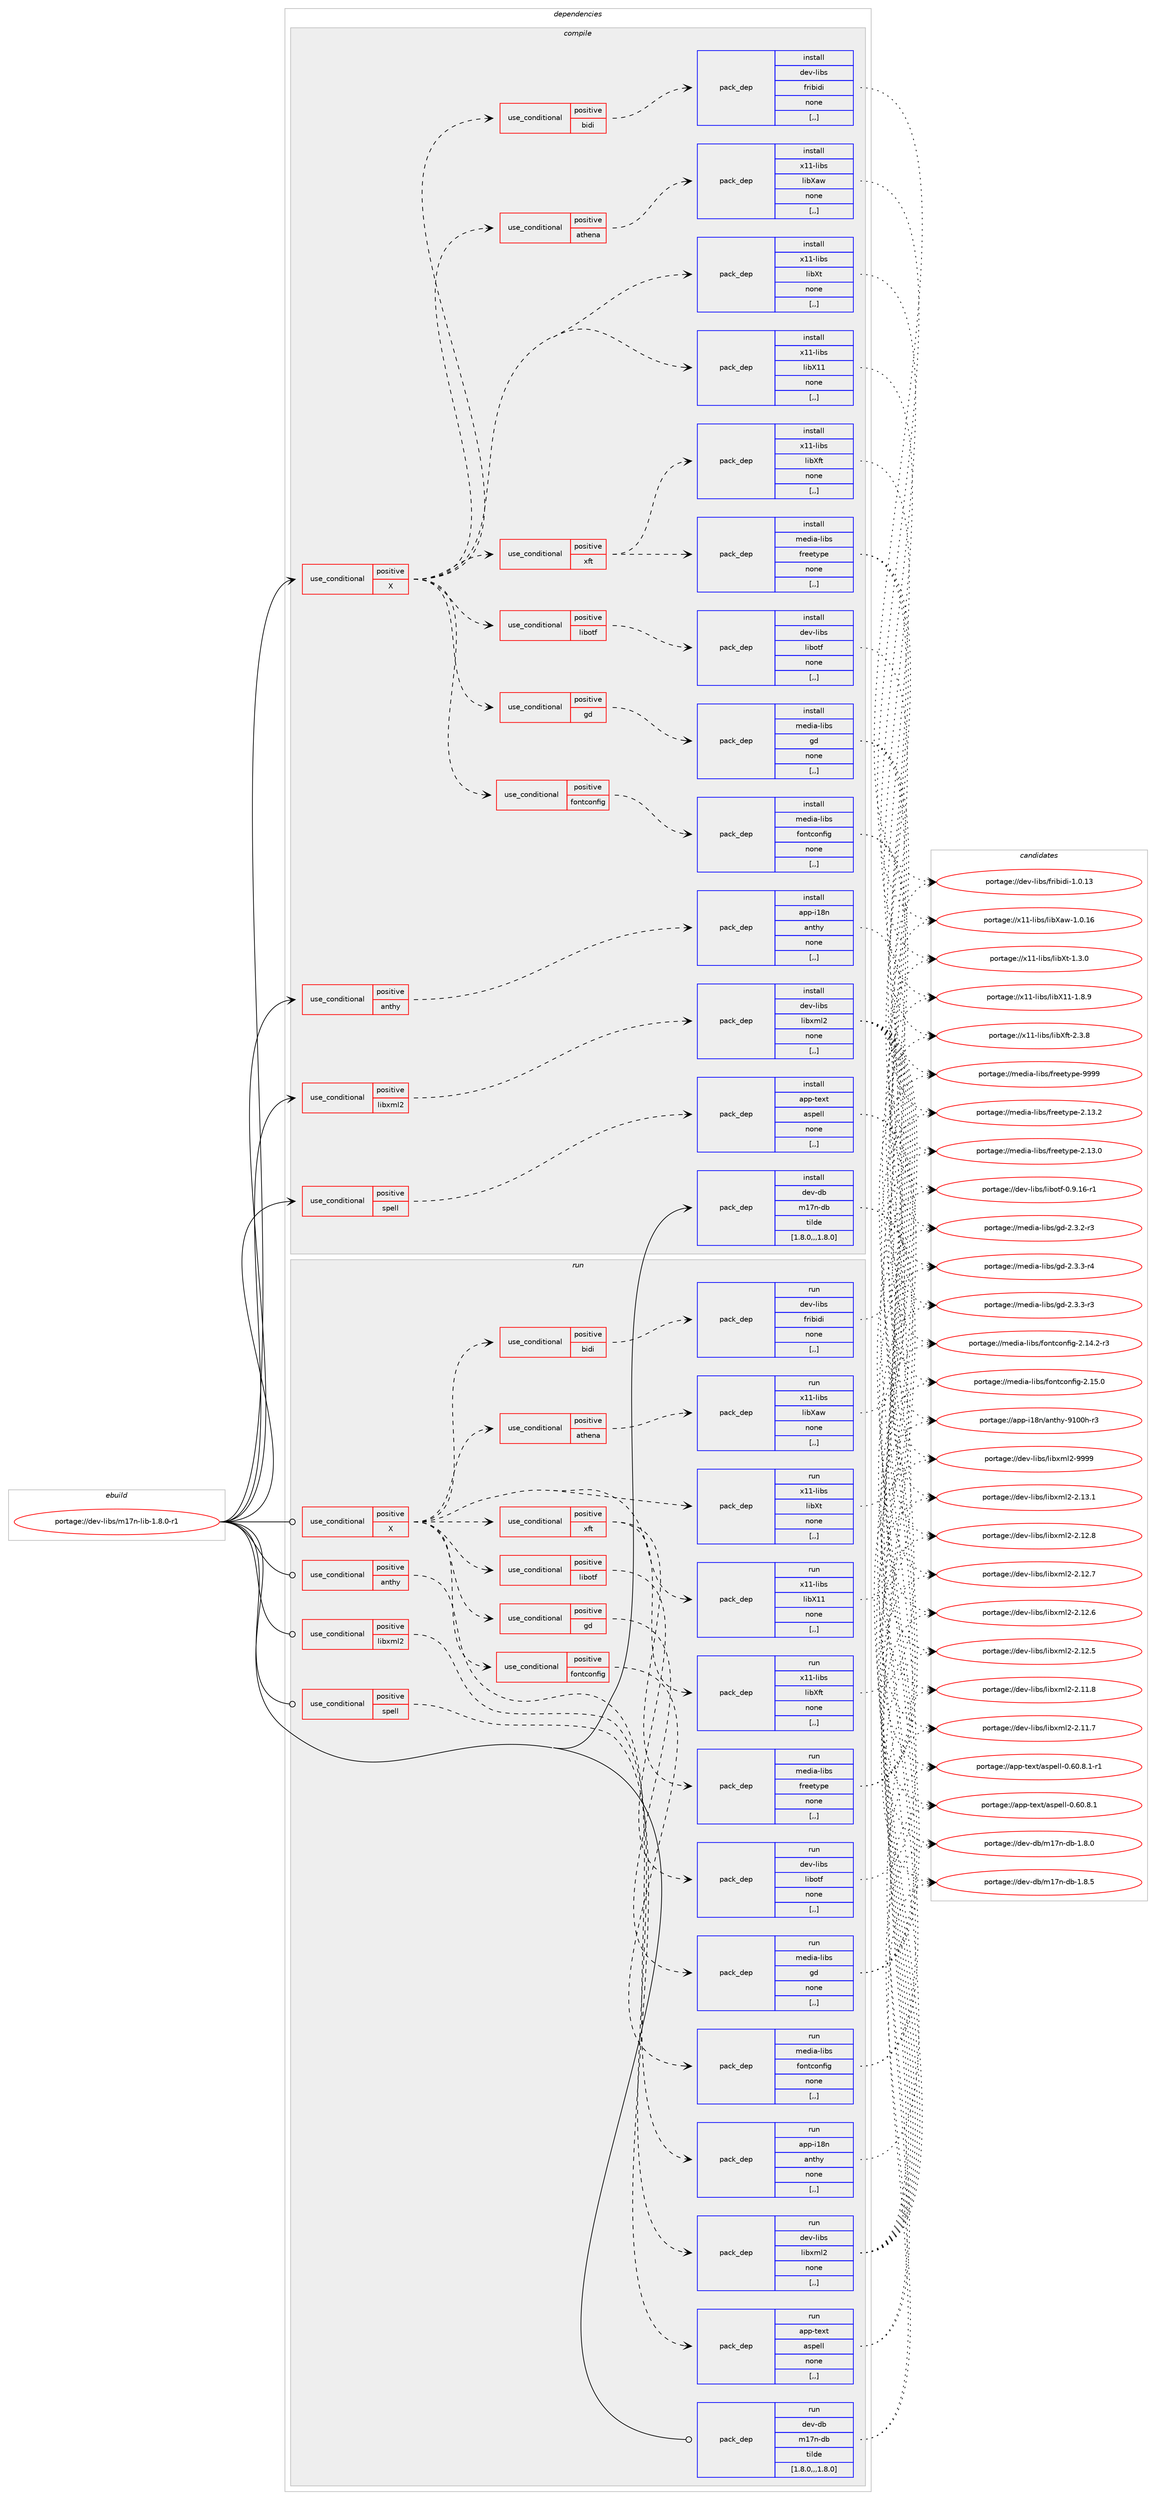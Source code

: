 digraph prolog {

# *************
# Graph options
# *************

newrank=true;
concentrate=true;
compound=true;
graph [rankdir=LR,fontname=Helvetica,fontsize=10,ranksep=1.5];#, ranksep=2.5, nodesep=0.2];
edge  [arrowhead=vee];
node  [fontname=Helvetica,fontsize=10];

# **********
# The ebuild
# **********

subgraph cluster_leftcol {
color=gray;
label=<<i>ebuild</i>>;
id [label="portage://dev-libs/m17n-lib-1.8.0-r1", color=red, width=4, href="../dev-libs/m17n-lib-1.8.0-r1.svg"];
}

# ****************
# The dependencies
# ****************

subgraph cluster_midcol {
color=gray;
label=<<i>dependencies</i>>;
subgraph cluster_compile {
fillcolor="#eeeeee";
style=filled;
label=<<i>compile</i>>;
subgraph cond27717 {
dependency112476 [label=<<TABLE BORDER="0" CELLBORDER="1" CELLSPACING="0" CELLPADDING="4"><TR><TD ROWSPAN="3" CELLPADDING="10">use_conditional</TD></TR><TR><TD>positive</TD></TR><TR><TD>X</TD></TR></TABLE>>, shape=none, color=red];
subgraph pack83560 {
dependency112477 [label=<<TABLE BORDER="0" CELLBORDER="1" CELLSPACING="0" CELLPADDING="4" WIDTH="220"><TR><TD ROWSPAN="6" CELLPADDING="30">pack_dep</TD></TR><TR><TD WIDTH="110">install</TD></TR><TR><TD>x11-libs</TD></TR><TR><TD>libX11</TD></TR><TR><TD>none</TD></TR><TR><TD>[,,]</TD></TR></TABLE>>, shape=none, color=blue];
}
dependency112476:e -> dependency112477:w [weight=20,style="dashed",arrowhead="vee"];
subgraph pack83561 {
dependency112478 [label=<<TABLE BORDER="0" CELLBORDER="1" CELLSPACING="0" CELLPADDING="4" WIDTH="220"><TR><TD ROWSPAN="6" CELLPADDING="30">pack_dep</TD></TR><TR><TD WIDTH="110">install</TD></TR><TR><TD>x11-libs</TD></TR><TR><TD>libXt</TD></TR><TR><TD>none</TD></TR><TR><TD>[,,]</TD></TR></TABLE>>, shape=none, color=blue];
}
dependency112476:e -> dependency112478:w [weight=20,style="dashed",arrowhead="vee"];
subgraph cond27718 {
dependency112479 [label=<<TABLE BORDER="0" CELLBORDER="1" CELLSPACING="0" CELLPADDING="4"><TR><TD ROWSPAN="3" CELLPADDING="10">use_conditional</TD></TR><TR><TD>positive</TD></TR><TR><TD>athena</TD></TR></TABLE>>, shape=none, color=red];
subgraph pack83562 {
dependency112480 [label=<<TABLE BORDER="0" CELLBORDER="1" CELLSPACING="0" CELLPADDING="4" WIDTH="220"><TR><TD ROWSPAN="6" CELLPADDING="30">pack_dep</TD></TR><TR><TD WIDTH="110">install</TD></TR><TR><TD>x11-libs</TD></TR><TR><TD>libXaw</TD></TR><TR><TD>none</TD></TR><TR><TD>[,,]</TD></TR></TABLE>>, shape=none, color=blue];
}
dependency112479:e -> dependency112480:w [weight=20,style="dashed",arrowhead="vee"];
}
dependency112476:e -> dependency112479:w [weight=20,style="dashed",arrowhead="vee"];
subgraph cond27719 {
dependency112481 [label=<<TABLE BORDER="0" CELLBORDER="1" CELLSPACING="0" CELLPADDING="4"><TR><TD ROWSPAN="3" CELLPADDING="10">use_conditional</TD></TR><TR><TD>positive</TD></TR><TR><TD>bidi</TD></TR></TABLE>>, shape=none, color=red];
subgraph pack83563 {
dependency112482 [label=<<TABLE BORDER="0" CELLBORDER="1" CELLSPACING="0" CELLPADDING="4" WIDTH="220"><TR><TD ROWSPAN="6" CELLPADDING="30">pack_dep</TD></TR><TR><TD WIDTH="110">install</TD></TR><TR><TD>dev-libs</TD></TR><TR><TD>fribidi</TD></TR><TR><TD>none</TD></TR><TR><TD>[,,]</TD></TR></TABLE>>, shape=none, color=blue];
}
dependency112481:e -> dependency112482:w [weight=20,style="dashed",arrowhead="vee"];
}
dependency112476:e -> dependency112481:w [weight=20,style="dashed",arrowhead="vee"];
subgraph cond27720 {
dependency112483 [label=<<TABLE BORDER="0" CELLBORDER="1" CELLSPACING="0" CELLPADDING="4"><TR><TD ROWSPAN="3" CELLPADDING="10">use_conditional</TD></TR><TR><TD>positive</TD></TR><TR><TD>fontconfig</TD></TR></TABLE>>, shape=none, color=red];
subgraph pack83564 {
dependency112484 [label=<<TABLE BORDER="0" CELLBORDER="1" CELLSPACING="0" CELLPADDING="4" WIDTH="220"><TR><TD ROWSPAN="6" CELLPADDING="30">pack_dep</TD></TR><TR><TD WIDTH="110">install</TD></TR><TR><TD>media-libs</TD></TR><TR><TD>fontconfig</TD></TR><TR><TD>none</TD></TR><TR><TD>[,,]</TD></TR></TABLE>>, shape=none, color=blue];
}
dependency112483:e -> dependency112484:w [weight=20,style="dashed",arrowhead="vee"];
}
dependency112476:e -> dependency112483:w [weight=20,style="dashed",arrowhead="vee"];
subgraph cond27721 {
dependency112485 [label=<<TABLE BORDER="0" CELLBORDER="1" CELLSPACING="0" CELLPADDING="4"><TR><TD ROWSPAN="3" CELLPADDING="10">use_conditional</TD></TR><TR><TD>positive</TD></TR><TR><TD>gd</TD></TR></TABLE>>, shape=none, color=red];
subgraph pack83565 {
dependency112486 [label=<<TABLE BORDER="0" CELLBORDER="1" CELLSPACING="0" CELLPADDING="4" WIDTH="220"><TR><TD ROWSPAN="6" CELLPADDING="30">pack_dep</TD></TR><TR><TD WIDTH="110">install</TD></TR><TR><TD>media-libs</TD></TR><TR><TD>gd</TD></TR><TR><TD>none</TD></TR><TR><TD>[,,]</TD></TR></TABLE>>, shape=none, color=blue];
}
dependency112485:e -> dependency112486:w [weight=20,style="dashed",arrowhead="vee"];
}
dependency112476:e -> dependency112485:w [weight=20,style="dashed",arrowhead="vee"];
subgraph cond27722 {
dependency112487 [label=<<TABLE BORDER="0" CELLBORDER="1" CELLSPACING="0" CELLPADDING="4"><TR><TD ROWSPAN="3" CELLPADDING="10">use_conditional</TD></TR><TR><TD>positive</TD></TR><TR><TD>libotf</TD></TR></TABLE>>, shape=none, color=red];
subgraph pack83566 {
dependency112488 [label=<<TABLE BORDER="0" CELLBORDER="1" CELLSPACING="0" CELLPADDING="4" WIDTH="220"><TR><TD ROWSPAN="6" CELLPADDING="30">pack_dep</TD></TR><TR><TD WIDTH="110">install</TD></TR><TR><TD>dev-libs</TD></TR><TR><TD>libotf</TD></TR><TR><TD>none</TD></TR><TR><TD>[,,]</TD></TR></TABLE>>, shape=none, color=blue];
}
dependency112487:e -> dependency112488:w [weight=20,style="dashed",arrowhead="vee"];
}
dependency112476:e -> dependency112487:w [weight=20,style="dashed",arrowhead="vee"];
subgraph cond27723 {
dependency112489 [label=<<TABLE BORDER="0" CELLBORDER="1" CELLSPACING="0" CELLPADDING="4"><TR><TD ROWSPAN="3" CELLPADDING="10">use_conditional</TD></TR><TR><TD>positive</TD></TR><TR><TD>xft</TD></TR></TABLE>>, shape=none, color=red];
subgraph pack83567 {
dependency112490 [label=<<TABLE BORDER="0" CELLBORDER="1" CELLSPACING="0" CELLPADDING="4" WIDTH="220"><TR><TD ROWSPAN="6" CELLPADDING="30">pack_dep</TD></TR><TR><TD WIDTH="110">install</TD></TR><TR><TD>media-libs</TD></TR><TR><TD>freetype</TD></TR><TR><TD>none</TD></TR><TR><TD>[,,]</TD></TR></TABLE>>, shape=none, color=blue];
}
dependency112489:e -> dependency112490:w [weight=20,style="dashed",arrowhead="vee"];
subgraph pack83568 {
dependency112491 [label=<<TABLE BORDER="0" CELLBORDER="1" CELLSPACING="0" CELLPADDING="4" WIDTH="220"><TR><TD ROWSPAN="6" CELLPADDING="30">pack_dep</TD></TR><TR><TD WIDTH="110">install</TD></TR><TR><TD>x11-libs</TD></TR><TR><TD>libXft</TD></TR><TR><TD>none</TD></TR><TR><TD>[,,]</TD></TR></TABLE>>, shape=none, color=blue];
}
dependency112489:e -> dependency112491:w [weight=20,style="dashed",arrowhead="vee"];
}
dependency112476:e -> dependency112489:w [weight=20,style="dashed",arrowhead="vee"];
}
id:e -> dependency112476:w [weight=20,style="solid",arrowhead="vee"];
subgraph cond27724 {
dependency112492 [label=<<TABLE BORDER="0" CELLBORDER="1" CELLSPACING="0" CELLPADDING="4"><TR><TD ROWSPAN="3" CELLPADDING="10">use_conditional</TD></TR><TR><TD>positive</TD></TR><TR><TD>anthy</TD></TR></TABLE>>, shape=none, color=red];
subgraph pack83569 {
dependency112493 [label=<<TABLE BORDER="0" CELLBORDER="1" CELLSPACING="0" CELLPADDING="4" WIDTH="220"><TR><TD ROWSPAN="6" CELLPADDING="30">pack_dep</TD></TR><TR><TD WIDTH="110">install</TD></TR><TR><TD>app-i18n</TD></TR><TR><TD>anthy</TD></TR><TR><TD>none</TD></TR><TR><TD>[,,]</TD></TR></TABLE>>, shape=none, color=blue];
}
dependency112492:e -> dependency112493:w [weight=20,style="dashed",arrowhead="vee"];
}
id:e -> dependency112492:w [weight=20,style="solid",arrowhead="vee"];
subgraph cond27725 {
dependency112494 [label=<<TABLE BORDER="0" CELLBORDER="1" CELLSPACING="0" CELLPADDING="4"><TR><TD ROWSPAN="3" CELLPADDING="10">use_conditional</TD></TR><TR><TD>positive</TD></TR><TR><TD>libxml2</TD></TR></TABLE>>, shape=none, color=red];
subgraph pack83570 {
dependency112495 [label=<<TABLE BORDER="0" CELLBORDER="1" CELLSPACING="0" CELLPADDING="4" WIDTH="220"><TR><TD ROWSPAN="6" CELLPADDING="30">pack_dep</TD></TR><TR><TD WIDTH="110">install</TD></TR><TR><TD>dev-libs</TD></TR><TR><TD>libxml2</TD></TR><TR><TD>none</TD></TR><TR><TD>[,,]</TD></TR></TABLE>>, shape=none, color=blue];
}
dependency112494:e -> dependency112495:w [weight=20,style="dashed",arrowhead="vee"];
}
id:e -> dependency112494:w [weight=20,style="solid",arrowhead="vee"];
subgraph cond27726 {
dependency112496 [label=<<TABLE BORDER="0" CELLBORDER="1" CELLSPACING="0" CELLPADDING="4"><TR><TD ROWSPAN="3" CELLPADDING="10">use_conditional</TD></TR><TR><TD>positive</TD></TR><TR><TD>spell</TD></TR></TABLE>>, shape=none, color=red];
subgraph pack83571 {
dependency112497 [label=<<TABLE BORDER="0" CELLBORDER="1" CELLSPACING="0" CELLPADDING="4" WIDTH="220"><TR><TD ROWSPAN="6" CELLPADDING="30">pack_dep</TD></TR><TR><TD WIDTH="110">install</TD></TR><TR><TD>app-text</TD></TR><TR><TD>aspell</TD></TR><TR><TD>none</TD></TR><TR><TD>[,,]</TD></TR></TABLE>>, shape=none, color=blue];
}
dependency112496:e -> dependency112497:w [weight=20,style="dashed",arrowhead="vee"];
}
id:e -> dependency112496:w [weight=20,style="solid",arrowhead="vee"];
subgraph pack83572 {
dependency112498 [label=<<TABLE BORDER="0" CELLBORDER="1" CELLSPACING="0" CELLPADDING="4" WIDTH="220"><TR><TD ROWSPAN="6" CELLPADDING="30">pack_dep</TD></TR><TR><TD WIDTH="110">install</TD></TR><TR><TD>dev-db</TD></TR><TR><TD>m17n-db</TD></TR><TR><TD>tilde</TD></TR><TR><TD>[1.8.0,,,1.8.0]</TD></TR></TABLE>>, shape=none, color=blue];
}
id:e -> dependency112498:w [weight=20,style="solid",arrowhead="vee"];
}
subgraph cluster_compileandrun {
fillcolor="#eeeeee";
style=filled;
label=<<i>compile and run</i>>;
}
subgraph cluster_run {
fillcolor="#eeeeee";
style=filled;
label=<<i>run</i>>;
subgraph cond27727 {
dependency112499 [label=<<TABLE BORDER="0" CELLBORDER="1" CELLSPACING="0" CELLPADDING="4"><TR><TD ROWSPAN="3" CELLPADDING="10">use_conditional</TD></TR><TR><TD>positive</TD></TR><TR><TD>X</TD></TR></TABLE>>, shape=none, color=red];
subgraph pack83573 {
dependency112500 [label=<<TABLE BORDER="0" CELLBORDER="1" CELLSPACING="0" CELLPADDING="4" WIDTH="220"><TR><TD ROWSPAN="6" CELLPADDING="30">pack_dep</TD></TR><TR><TD WIDTH="110">run</TD></TR><TR><TD>x11-libs</TD></TR><TR><TD>libX11</TD></TR><TR><TD>none</TD></TR><TR><TD>[,,]</TD></TR></TABLE>>, shape=none, color=blue];
}
dependency112499:e -> dependency112500:w [weight=20,style="dashed",arrowhead="vee"];
subgraph pack83574 {
dependency112501 [label=<<TABLE BORDER="0" CELLBORDER="1" CELLSPACING="0" CELLPADDING="4" WIDTH="220"><TR><TD ROWSPAN="6" CELLPADDING="30">pack_dep</TD></TR><TR><TD WIDTH="110">run</TD></TR><TR><TD>x11-libs</TD></TR><TR><TD>libXt</TD></TR><TR><TD>none</TD></TR><TR><TD>[,,]</TD></TR></TABLE>>, shape=none, color=blue];
}
dependency112499:e -> dependency112501:w [weight=20,style="dashed",arrowhead="vee"];
subgraph cond27728 {
dependency112502 [label=<<TABLE BORDER="0" CELLBORDER="1" CELLSPACING="0" CELLPADDING="4"><TR><TD ROWSPAN="3" CELLPADDING="10">use_conditional</TD></TR><TR><TD>positive</TD></TR><TR><TD>athena</TD></TR></TABLE>>, shape=none, color=red];
subgraph pack83575 {
dependency112503 [label=<<TABLE BORDER="0" CELLBORDER="1" CELLSPACING="0" CELLPADDING="4" WIDTH="220"><TR><TD ROWSPAN="6" CELLPADDING="30">pack_dep</TD></TR><TR><TD WIDTH="110">run</TD></TR><TR><TD>x11-libs</TD></TR><TR><TD>libXaw</TD></TR><TR><TD>none</TD></TR><TR><TD>[,,]</TD></TR></TABLE>>, shape=none, color=blue];
}
dependency112502:e -> dependency112503:w [weight=20,style="dashed",arrowhead="vee"];
}
dependency112499:e -> dependency112502:w [weight=20,style="dashed",arrowhead="vee"];
subgraph cond27729 {
dependency112504 [label=<<TABLE BORDER="0" CELLBORDER="1" CELLSPACING="0" CELLPADDING="4"><TR><TD ROWSPAN="3" CELLPADDING="10">use_conditional</TD></TR><TR><TD>positive</TD></TR><TR><TD>bidi</TD></TR></TABLE>>, shape=none, color=red];
subgraph pack83576 {
dependency112505 [label=<<TABLE BORDER="0" CELLBORDER="1" CELLSPACING="0" CELLPADDING="4" WIDTH="220"><TR><TD ROWSPAN="6" CELLPADDING="30">pack_dep</TD></TR><TR><TD WIDTH="110">run</TD></TR><TR><TD>dev-libs</TD></TR><TR><TD>fribidi</TD></TR><TR><TD>none</TD></TR><TR><TD>[,,]</TD></TR></TABLE>>, shape=none, color=blue];
}
dependency112504:e -> dependency112505:w [weight=20,style="dashed",arrowhead="vee"];
}
dependency112499:e -> dependency112504:w [weight=20,style="dashed",arrowhead="vee"];
subgraph cond27730 {
dependency112506 [label=<<TABLE BORDER="0" CELLBORDER="1" CELLSPACING="0" CELLPADDING="4"><TR><TD ROWSPAN="3" CELLPADDING="10">use_conditional</TD></TR><TR><TD>positive</TD></TR><TR><TD>fontconfig</TD></TR></TABLE>>, shape=none, color=red];
subgraph pack83577 {
dependency112507 [label=<<TABLE BORDER="0" CELLBORDER="1" CELLSPACING="0" CELLPADDING="4" WIDTH="220"><TR><TD ROWSPAN="6" CELLPADDING="30">pack_dep</TD></TR><TR><TD WIDTH="110">run</TD></TR><TR><TD>media-libs</TD></TR><TR><TD>fontconfig</TD></TR><TR><TD>none</TD></TR><TR><TD>[,,]</TD></TR></TABLE>>, shape=none, color=blue];
}
dependency112506:e -> dependency112507:w [weight=20,style="dashed",arrowhead="vee"];
}
dependency112499:e -> dependency112506:w [weight=20,style="dashed",arrowhead="vee"];
subgraph cond27731 {
dependency112508 [label=<<TABLE BORDER="0" CELLBORDER="1" CELLSPACING="0" CELLPADDING="4"><TR><TD ROWSPAN="3" CELLPADDING="10">use_conditional</TD></TR><TR><TD>positive</TD></TR><TR><TD>gd</TD></TR></TABLE>>, shape=none, color=red];
subgraph pack83578 {
dependency112509 [label=<<TABLE BORDER="0" CELLBORDER="1" CELLSPACING="0" CELLPADDING="4" WIDTH="220"><TR><TD ROWSPAN="6" CELLPADDING="30">pack_dep</TD></TR><TR><TD WIDTH="110">run</TD></TR><TR><TD>media-libs</TD></TR><TR><TD>gd</TD></TR><TR><TD>none</TD></TR><TR><TD>[,,]</TD></TR></TABLE>>, shape=none, color=blue];
}
dependency112508:e -> dependency112509:w [weight=20,style="dashed",arrowhead="vee"];
}
dependency112499:e -> dependency112508:w [weight=20,style="dashed",arrowhead="vee"];
subgraph cond27732 {
dependency112510 [label=<<TABLE BORDER="0" CELLBORDER="1" CELLSPACING="0" CELLPADDING="4"><TR><TD ROWSPAN="3" CELLPADDING="10">use_conditional</TD></TR><TR><TD>positive</TD></TR><TR><TD>libotf</TD></TR></TABLE>>, shape=none, color=red];
subgraph pack83579 {
dependency112511 [label=<<TABLE BORDER="0" CELLBORDER="1" CELLSPACING="0" CELLPADDING="4" WIDTH="220"><TR><TD ROWSPAN="6" CELLPADDING="30">pack_dep</TD></TR><TR><TD WIDTH="110">run</TD></TR><TR><TD>dev-libs</TD></TR><TR><TD>libotf</TD></TR><TR><TD>none</TD></TR><TR><TD>[,,]</TD></TR></TABLE>>, shape=none, color=blue];
}
dependency112510:e -> dependency112511:w [weight=20,style="dashed",arrowhead="vee"];
}
dependency112499:e -> dependency112510:w [weight=20,style="dashed",arrowhead="vee"];
subgraph cond27733 {
dependency112512 [label=<<TABLE BORDER="0" CELLBORDER="1" CELLSPACING="0" CELLPADDING="4"><TR><TD ROWSPAN="3" CELLPADDING="10">use_conditional</TD></TR><TR><TD>positive</TD></TR><TR><TD>xft</TD></TR></TABLE>>, shape=none, color=red];
subgraph pack83580 {
dependency112513 [label=<<TABLE BORDER="0" CELLBORDER="1" CELLSPACING="0" CELLPADDING="4" WIDTH="220"><TR><TD ROWSPAN="6" CELLPADDING="30">pack_dep</TD></TR><TR><TD WIDTH="110">run</TD></TR><TR><TD>media-libs</TD></TR><TR><TD>freetype</TD></TR><TR><TD>none</TD></TR><TR><TD>[,,]</TD></TR></TABLE>>, shape=none, color=blue];
}
dependency112512:e -> dependency112513:w [weight=20,style="dashed",arrowhead="vee"];
subgraph pack83581 {
dependency112514 [label=<<TABLE BORDER="0" CELLBORDER="1" CELLSPACING="0" CELLPADDING="4" WIDTH="220"><TR><TD ROWSPAN="6" CELLPADDING="30">pack_dep</TD></TR><TR><TD WIDTH="110">run</TD></TR><TR><TD>x11-libs</TD></TR><TR><TD>libXft</TD></TR><TR><TD>none</TD></TR><TR><TD>[,,]</TD></TR></TABLE>>, shape=none, color=blue];
}
dependency112512:e -> dependency112514:w [weight=20,style="dashed",arrowhead="vee"];
}
dependency112499:e -> dependency112512:w [weight=20,style="dashed",arrowhead="vee"];
}
id:e -> dependency112499:w [weight=20,style="solid",arrowhead="odot"];
subgraph cond27734 {
dependency112515 [label=<<TABLE BORDER="0" CELLBORDER="1" CELLSPACING="0" CELLPADDING="4"><TR><TD ROWSPAN="3" CELLPADDING="10">use_conditional</TD></TR><TR><TD>positive</TD></TR><TR><TD>anthy</TD></TR></TABLE>>, shape=none, color=red];
subgraph pack83582 {
dependency112516 [label=<<TABLE BORDER="0" CELLBORDER="1" CELLSPACING="0" CELLPADDING="4" WIDTH="220"><TR><TD ROWSPAN="6" CELLPADDING="30">pack_dep</TD></TR><TR><TD WIDTH="110">run</TD></TR><TR><TD>app-i18n</TD></TR><TR><TD>anthy</TD></TR><TR><TD>none</TD></TR><TR><TD>[,,]</TD></TR></TABLE>>, shape=none, color=blue];
}
dependency112515:e -> dependency112516:w [weight=20,style="dashed",arrowhead="vee"];
}
id:e -> dependency112515:w [weight=20,style="solid",arrowhead="odot"];
subgraph cond27735 {
dependency112517 [label=<<TABLE BORDER="0" CELLBORDER="1" CELLSPACING="0" CELLPADDING="4"><TR><TD ROWSPAN="3" CELLPADDING="10">use_conditional</TD></TR><TR><TD>positive</TD></TR><TR><TD>libxml2</TD></TR></TABLE>>, shape=none, color=red];
subgraph pack83583 {
dependency112518 [label=<<TABLE BORDER="0" CELLBORDER="1" CELLSPACING="0" CELLPADDING="4" WIDTH="220"><TR><TD ROWSPAN="6" CELLPADDING="30">pack_dep</TD></TR><TR><TD WIDTH="110">run</TD></TR><TR><TD>dev-libs</TD></TR><TR><TD>libxml2</TD></TR><TR><TD>none</TD></TR><TR><TD>[,,]</TD></TR></TABLE>>, shape=none, color=blue];
}
dependency112517:e -> dependency112518:w [weight=20,style="dashed",arrowhead="vee"];
}
id:e -> dependency112517:w [weight=20,style="solid",arrowhead="odot"];
subgraph cond27736 {
dependency112519 [label=<<TABLE BORDER="0" CELLBORDER="1" CELLSPACING="0" CELLPADDING="4"><TR><TD ROWSPAN="3" CELLPADDING="10">use_conditional</TD></TR><TR><TD>positive</TD></TR><TR><TD>spell</TD></TR></TABLE>>, shape=none, color=red];
subgraph pack83584 {
dependency112520 [label=<<TABLE BORDER="0" CELLBORDER="1" CELLSPACING="0" CELLPADDING="4" WIDTH="220"><TR><TD ROWSPAN="6" CELLPADDING="30">pack_dep</TD></TR><TR><TD WIDTH="110">run</TD></TR><TR><TD>app-text</TD></TR><TR><TD>aspell</TD></TR><TR><TD>none</TD></TR><TR><TD>[,,]</TD></TR></TABLE>>, shape=none, color=blue];
}
dependency112519:e -> dependency112520:w [weight=20,style="dashed",arrowhead="vee"];
}
id:e -> dependency112519:w [weight=20,style="solid",arrowhead="odot"];
subgraph pack83585 {
dependency112521 [label=<<TABLE BORDER="0" CELLBORDER="1" CELLSPACING="0" CELLPADDING="4" WIDTH="220"><TR><TD ROWSPAN="6" CELLPADDING="30">pack_dep</TD></TR><TR><TD WIDTH="110">run</TD></TR><TR><TD>dev-db</TD></TR><TR><TD>m17n-db</TD></TR><TR><TD>tilde</TD></TR><TR><TD>[1.8.0,,,1.8.0]</TD></TR></TABLE>>, shape=none, color=blue];
}
id:e -> dependency112521:w [weight=20,style="solid",arrowhead="odot"];
}
}

# **************
# The candidates
# **************

subgraph cluster_choices {
rank=same;
color=gray;
label=<<i>candidates</i>>;

subgraph choice83560 {
color=black;
nodesep=1;
choice120494945108105981154710810598884949454946564657 [label="portage://x11-libs/libX11-1.8.9", color=red, width=4,href="../x11-libs/libX11-1.8.9.svg"];
dependency112477:e -> choice120494945108105981154710810598884949454946564657:w [style=dotted,weight="100"];
}
subgraph choice83561 {
color=black;
nodesep=1;
choice12049494510810598115471081059888116454946514648 [label="portage://x11-libs/libXt-1.3.0", color=red, width=4,href="../x11-libs/libXt-1.3.0.svg"];
dependency112478:e -> choice12049494510810598115471081059888116454946514648:w [style=dotted,weight="100"];
}
subgraph choice83562 {
color=black;
nodesep=1;
choice120494945108105981154710810598889711945494648464954 [label="portage://x11-libs/libXaw-1.0.16", color=red, width=4,href="../x11-libs/libXaw-1.0.16.svg"];
dependency112480:e -> choice120494945108105981154710810598889711945494648464954:w [style=dotted,weight="100"];
}
subgraph choice83563 {
color=black;
nodesep=1;
choice1001011184510810598115471021141059810510010545494648464951 [label="portage://dev-libs/fribidi-1.0.13", color=red, width=4,href="../dev-libs/fribidi-1.0.13.svg"];
dependency112482:e -> choice1001011184510810598115471021141059810510010545494648464951:w [style=dotted,weight="100"];
}
subgraph choice83564 {
color=black;
nodesep=1;
choice109101100105974510810598115471021111101169911111010210510345504649534648 [label="portage://media-libs/fontconfig-2.15.0", color=red, width=4,href="../media-libs/fontconfig-2.15.0.svg"];
choice1091011001059745108105981154710211111011699111110102105103455046495246504511451 [label="portage://media-libs/fontconfig-2.14.2-r3", color=red, width=4,href="../media-libs/fontconfig-2.14.2-r3.svg"];
dependency112484:e -> choice109101100105974510810598115471021111101169911111010210510345504649534648:w [style=dotted,weight="100"];
dependency112484:e -> choice1091011001059745108105981154710211111011699111110102105103455046495246504511451:w [style=dotted,weight="100"];
}
subgraph choice83565 {
color=black;
nodesep=1;
choice109101100105974510810598115471031004550465146514511452 [label="portage://media-libs/gd-2.3.3-r4", color=red, width=4,href="../media-libs/gd-2.3.3-r4.svg"];
choice109101100105974510810598115471031004550465146514511451 [label="portage://media-libs/gd-2.3.3-r3", color=red, width=4,href="../media-libs/gd-2.3.3-r3.svg"];
choice109101100105974510810598115471031004550465146504511451 [label="portage://media-libs/gd-2.3.2-r3", color=red, width=4,href="../media-libs/gd-2.3.2-r3.svg"];
dependency112486:e -> choice109101100105974510810598115471031004550465146514511452:w [style=dotted,weight="100"];
dependency112486:e -> choice109101100105974510810598115471031004550465146514511451:w [style=dotted,weight="100"];
dependency112486:e -> choice109101100105974510810598115471031004550465146504511451:w [style=dotted,weight="100"];
}
subgraph choice83566 {
color=black;
nodesep=1;
choice10010111845108105981154710810598111116102454846574649544511449 [label="portage://dev-libs/libotf-0.9.16-r1", color=red, width=4,href="../dev-libs/libotf-0.9.16-r1.svg"];
dependency112488:e -> choice10010111845108105981154710810598111116102454846574649544511449:w [style=dotted,weight="100"];
}
subgraph choice83567 {
color=black;
nodesep=1;
choice109101100105974510810598115471021141011011161211121014557575757 [label="portage://media-libs/freetype-9999", color=red, width=4,href="../media-libs/freetype-9999.svg"];
choice1091011001059745108105981154710211410110111612111210145504649514650 [label="portage://media-libs/freetype-2.13.2", color=red, width=4,href="../media-libs/freetype-2.13.2.svg"];
choice1091011001059745108105981154710211410110111612111210145504649514648 [label="portage://media-libs/freetype-2.13.0", color=red, width=4,href="../media-libs/freetype-2.13.0.svg"];
dependency112490:e -> choice109101100105974510810598115471021141011011161211121014557575757:w [style=dotted,weight="100"];
dependency112490:e -> choice1091011001059745108105981154710211410110111612111210145504649514650:w [style=dotted,weight="100"];
dependency112490:e -> choice1091011001059745108105981154710211410110111612111210145504649514648:w [style=dotted,weight="100"];
}
subgraph choice83568 {
color=black;
nodesep=1;
choice12049494510810598115471081059888102116455046514656 [label="portage://x11-libs/libXft-2.3.8", color=red, width=4,href="../x11-libs/libXft-2.3.8.svg"];
dependency112491:e -> choice12049494510810598115471081059888102116455046514656:w [style=dotted,weight="100"];
}
subgraph choice83569 {
color=black;
nodesep=1;
choice97112112451054956110479711011610412145574948481044511451 [label="portage://app-i18n/anthy-9100h-r3", color=red, width=4,href="../app-i18n/anthy-9100h-r3.svg"];
dependency112493:e -> choice97112112451054956110479711011610412145574948481044511451:w [style=dotted,weight="100"];
}
subgraph choice83570 {
color=black;
nodesep=1;
choice10010111845108105981154710810598120109108504557575757 [label="portage://dev-libs/libxml2-9999", color=red, width=4,href="../dev-libs/libxml2-9999.svg"];
choice100101118451081059811547108105981201091085045504649514649 [label="portage://dev-libs/libxml2-2.13.1", color=red, width=4,href="../dev-libs/libxml2-2.13.1.svg"];
choice100101118451081059811547108105981201091085045504649504656 [label="portage://dev-libs/libxml2-2.12.8", color=red, width=4,href="../dev-libs/libxml2-2.12.8.svg"];
choice100101118451081059811547108105981201091085045504649504655 [label="portage://dev-libs/libxml2-2.12.7", color=red, width=4,href="../dev-libs/libxml2-2.12.7.svg"];
choice100101118451081059811547108105981201091085045504649504654 [label="portage://dev-libs/libxml2-2.12.6", color=red, width=4,href="../dev-libs/libxml2-2.12.6.svg"];
choice100101118451081059811547108105981201091085045504649504653 [label="portage://dev-libs/libxml2-2.12.5", color=red, width=4,href="../dev-libs/libxml2-2.12.5.svg"];
choice100101118451081059811547108105981201091085045504649494656 [label="portage://dev-libs/libxml2-2.11.8", color=red, width=4,href="../dev-libs/libxml2-2.11.8.svg"];
choice100101118451081059811547108105981201091085045504649494655 [label="portage://dev-libs/libxml2-2.11.7", color=red, width=4,href="../dev-libs/libxml2-2.11.7.svg"];
dependency112495:e -> choice10010111845108105981154710810598120109108504557575757:w [style=dotted,weight="100"];
dependency112495:e -> choice100101118451081059811547108105981201091085045504649514649:w [style=dotted,weight="100"];
dependency112495:e -> choice100101118451081059811547108105981201091085045504649504656:w [style=dotted,weight="100"];
dependency112495:e -> choice100101118451081059811547108105981201091085045504649504655:w [style=dotted,weight="100"];
dependency112495:e -> choice100101118451081059811547108105981201091085045504649504654:w [style=dotted,weight="100"];
dependency112495:e -> choice100101118451081059811547108105981201091085045504649504653:w [style=dotted,weight="100"];
dependency112495:e -> choice100101118451081059811547108105981201091085045504649494656:w [style=dotted,weight="100"];
dependency112495:e -> choice100101118451081059811547108105981201091085045504649494655:w [style=dotted,weight="100"];
}
subgraph choice83571 {
color=black;
nodesep=1;
choice971121124511610112011647971151121011081084548465448465646494511449 [label="portage://app-text/aspell-0.60.8.1-r1", color=red, width=4,href="../app-text/aspell-0.60.8.1-r1.svg"];
choice97112112451161011201164797115112101108108454846544846564649 [label="portage://app-text/aspell-0.60.8.1", color=red, width=4,href="../app-text/aspell-0.60.8.1.svg"];
dependency112497:e -> choice971121124511610112011647971151121011081084548465448465646494511449:w [style=dotted,weight="100"];
dependency112497:e -> choice97112112451161011201164797115112101108108454846544846564649:w [style=dotted,weight="100"];
}
subgraph choice83572 {
color=black;
nodesep=1;
choice10010111845100984710949551104510098454946564653 [label="portage://dev-db/m17n-db-1.8.5", color=red, width=4,href="../dev-db/m17n-db-1.8.5.svg"];
choice10010111845100984710949551104510098454946564648 [label="portage://dev-db/m17n-db-1.8.0", color=red, width=4,href="../dev-db/m17n-db-1.8.0.svg"];
dependency112498:e -> choice10010111845100984710949551104510098454946564653:w [style=dotted,weight="100"];
dependency112498:e -> choice10010111845100984710949551104510098454946564648:w [style=dotted,weight="100"];
}
subgraph choice83573 {
color=black;
nodesep=1;
choice120494945108105981154710810598884949454946564657 [label="portage://x11-libs/libX11-1.8.9", color=red, width=4,href="../x11-libs/libX11-1.8.9.svg"];
dependency112500:e -> choice120494945108105981154710810598884949454946564657:w [style=dotted,weight="100"];
}
subgraph choice83574 {
color=black;
nodesep=1;
choice12049494510810598115471081059888116454946514648 [label="portage://x11-libs/libXt-1.3.0", color=red, width=4,href="../x11-libs/libXt-1.3.0.svg"];
dependency112501:e -> choice12049494510810598115471081059888116454946514648:w [style=dotted,weight="100"];
}
subgraph choice83575 {
color=black;
nodesep=1;
choice120494945108105981154710810598889711945494648464954 [label="portage://x11-libs/libXaw-1.0.16", color=red, width=4,href="../x11-libs/libXaw-1.0.16.svg"];
dependency112503:e -> choice120494945108105981154710810598889711945494648464954:w [style=dotted,weight="100"];
}
subgraph choice83576 {
color=black;
nodesep=1;
choice1001011184510810598115471021141059810510010545494648464951 [label="portage://dev-libs/fribidi-1.0.13", color=red, width=4,href="../dev-libs/fribidi-1.0.13.svg"];
dependency112505:e -> choice1001011184510810598115471021141059810510010545494648464951:w [style=dotted,weight="100"];
}
subgraph choice83577 {
color=black;
nodesep=1;
choice109101100105974510810598115471021111101169911111010210510345504649534648 [label="portage://media-libs/fontconfig-2.15.0", color=red, width=4,href="../media-libs/fontconfig-2.15.0.svg"];
choice1091011001059745108105981154710211111011699111110102105103455046495246504511451 [label="portage://media-libs/fontconfig-2.14.2-r3", color=red, width=4,href="../media-libs/fontconfig-2.14.2-r3.svg"];
dependency112507:e -> choice109101100105974510810598115471021111101169911111010210510345504649534648:w [style=dotted,weight="100"];
dependency112507:e -> choice1091011001059745108105981154710211111011699111110102105103455046495246504511451:w [style=dotted,weight="100"];
}
subgraph choice83578 {
color=black;
nodesep=1;
choice109101100105974510810598115471031004550465146514511452 [label="portage://media-libs/gd-2.3.3-r4", color=red, width=4,href="../media-libs/gd-2.3.3-r4.svg"];
choice109101100105974510810598115471031004550465146514511451 [label="portage://media-libs/gd-2.3.3-r3", color=red, width=4,href="../media-libs/gd-2.3.3-r3.svg"];
choice109101100105974510810598115471031004550465146504511451 [label="portage://media-libs/gd-2.3.2-r3", color=red, width=4,href="../media-libs/gd-2.3.2-r3.svg"];
dependency112509:e -> choice109101100105974510810598115471031004550465146514511452:w [style=dotted,weight="100"];
dependency112509:e -> choice109101100105974510810598115471031004550465146514511451:w [style=dotted,weight="100"];
dependency112509:e -> choice109101100105974510810598115471031004550465146504511451:w [style=dotted,weight="100"];
}
subgraph choice83579 {
color=black;
nodesep=1;
choice10010111845108105981154710810598111116102454846574649544511449 [label="portage://dev-libs/libotf-0.9.16-r1", color=red, width=4,href="../dev-libs/libotf-0.9.16-r1.svg"];
dependency112511:e -> choice10010111845108105981154710810598111116102454846574649544511449:w [style=dotted,weight="100"];
}
subgraph choice83580 {
color=black;
nodesep=1;
choice109101100105974510810598115471021141011011161211121014557575757 [label="portage://media-libs/freetype-9999", color=red, width=4,href="../media-libs/freetype-9999.svg"];
choice1091011001059745108105981154710211410110111612111210145504649514650 [label="portage://media-libs/freetype-2.13.2", color=red, width=4,href="../media-libs/freetype-2.13.2.svg"];
choice1091011001059745108105981154710211410110111612111210145504649514648 [label="portage://media-libs/freetype-2.13.0", color=red, width=4,href="../media-libs/freetype-2.13.0.svg"];
dependency112513:e -> choice109101100105974510810598115471021141011011161211121014557575757:w [style=dotted,weight="100"];
dependency112513:e -> choice1091011001059745108105981154710211410110111612111210145504649514650:w [style=dotted,weight="100"];
dependency112513:e -> choice1091011001059745108105981154710211410110111612111210145504649514648:w [style=dotted,weight="100"];
}
subgraph choice83581 {
color=black;
nodesep=1;
choice12049494510810598115471081059888102116455046514656 [label="portage://x11-libs/libXft-2.3.8", color=red, width=4,href="../x11-libs/libXft-2.3.8.svg"];
dependency112514:e -> choice12049494510810598115471081059888102116455046514656:w [style=dotted,weight="100"];
}
subgraph choice83582 {
color=black;
nodesep=1;
choice97112112451054956110479711011610412145574948481044511451 [label="portage://app-i18n/anthy-9100h-r3", color=red, width=4,href="../app-i18n/anthy-9100h-r3.svg"];
dependency112516:e -> choice97112112451054956110479711011610412145574948481044511451:w [style=dotted,weight="100"];
}
subgraph choice83583 {
color=black;
nodesep=1;
choice10010111845108105981154710810598120109108504557575757 [label="portage://dev-libs/libxml2-9999", color=red, width=4,href="../dev-libs/libxml2-9999.svg"];
choice100101118451081059811547108105981201091085045504649514649 [label="portage://dev-libs/libxml2-2.13.1", color=red, width=4,href="../dev-libs/libxml2-2.13.1.svg"];
choice100101118451081059811547108105981201091085045504649504656 [label="portage://dev-libs/libxml2-2.12.8", color=red, width=4,href="../dev-libs/libxml2-2.12.8.svg"];
choice100101118451081059811547108105981201091085045504649504655 [label="portage://dev-libs/libxml2-2.12.7", color=red, width=4,href="../dev-libs/libxml2-2.12.7.svg"];
choice100101118451081059811547108105981201091085045504649504654 [label="portage://dev-libs/libxml2-2.12.6", color=red, width=4,href="../dev-libs/libxml2-2.12.6.svg"];
choice100101118451081059811547108105981201091085045504649504653 [label="portage://dev-libs/libxml2-2.12.5", color=red, width=4,href="../dev-libs/libxml2-2.12.5.svg"];
choice100101118451081059811547108105981201091085045504649494656 [label="portage://dev-libs/libxml2-2.11.8", color=red, width=4,href="../dev-libs/libxml2-2.11.8.svg"];
choice100101118451081059811547108105981201091085045504649494655 [label="portage://dev-libs/libxml2-2.11.7", color=red, width=4,href="../dev-libs/libxml2-2.11.7.svg"];
dependency112518:e -> choice10010111845108105981154710810598120109108504557575757:w [style=dotted,weight="100"];
dependency112518:e -> choice100101118451081059811547108105981201091085045504649514649:w [style=dotted,weight="100"];
dependency112518:e -> choice100101118451081059811547108105981201091085045504649504656:w [style=dotted,weight="100"];
dependency112518:e -> choice100101118451081059811547108105981201091085045504649504655:w [style=dotted,weight="100"];
dependency112518:e -> choice100101118451081059811547108105981201091085045504649504654:w [style=dotted,weight="100"];
dependency112518:e -> choice100101118451081059811547108105981201091085045504649504653:w [style=dotted,weight="100"];
dependency112518:e -> choice100101118451081059811547108105981201091085045504649494656:w [style=dotted,weight="100"];
dependency112518:e -> choice100101118451081059811547108105981201091085045504649494655:w [style=dotted,weight="100"];
}
subgraph choice83584 {
color=black;
nodesep=1;
choice971121124511610112011647971151121011081084548465448465646494511449 [label="portage://app-text/aspell-0.60.8.1-r1", color=red, width=4,href="../app-text/aspell-0.60.8.1-r1.svg"];
choice97112112451161011201164797115112101108108454846544846564649 [label="portage://app-text/aspell-0.60.8.1", color=red, width=4,href="../app-text/aspell-0.60.8.1.svg"];
dependency112520:e -> choice971121124511610112011647971151121011081084548465448465646494511449:w [style=dotted,weight="100"];
dependency112520:e -> choice97112112451161011201164797115112101108108454846544846564649:w [style=dotted,weight="100"];
}
subgraph choice83585 {
color=black;
nodesep=1;
choice10010111845100984710949551104510098454946564653 [label="portage://dev-db/m17n-db-1.8.5", color=red, width=4,href="../dev-db/m17n-db-1.8.5.svg"];
choice10010111845100984710949551104510098454946564648 [label="portage://dev-db/m17n-db-1.8.0", color=red, width=4,href="../dev-db/m17n-db-1.8.0.svg"];
dependency112521:e -> choice10010111845100984710949551104510098454946564653:w [style=dotted,weight="100"];
dependency112521:e -> choice10010111845100984710949551104510098454946564648:w [style=dotted,weight="100"];
}
}

}
